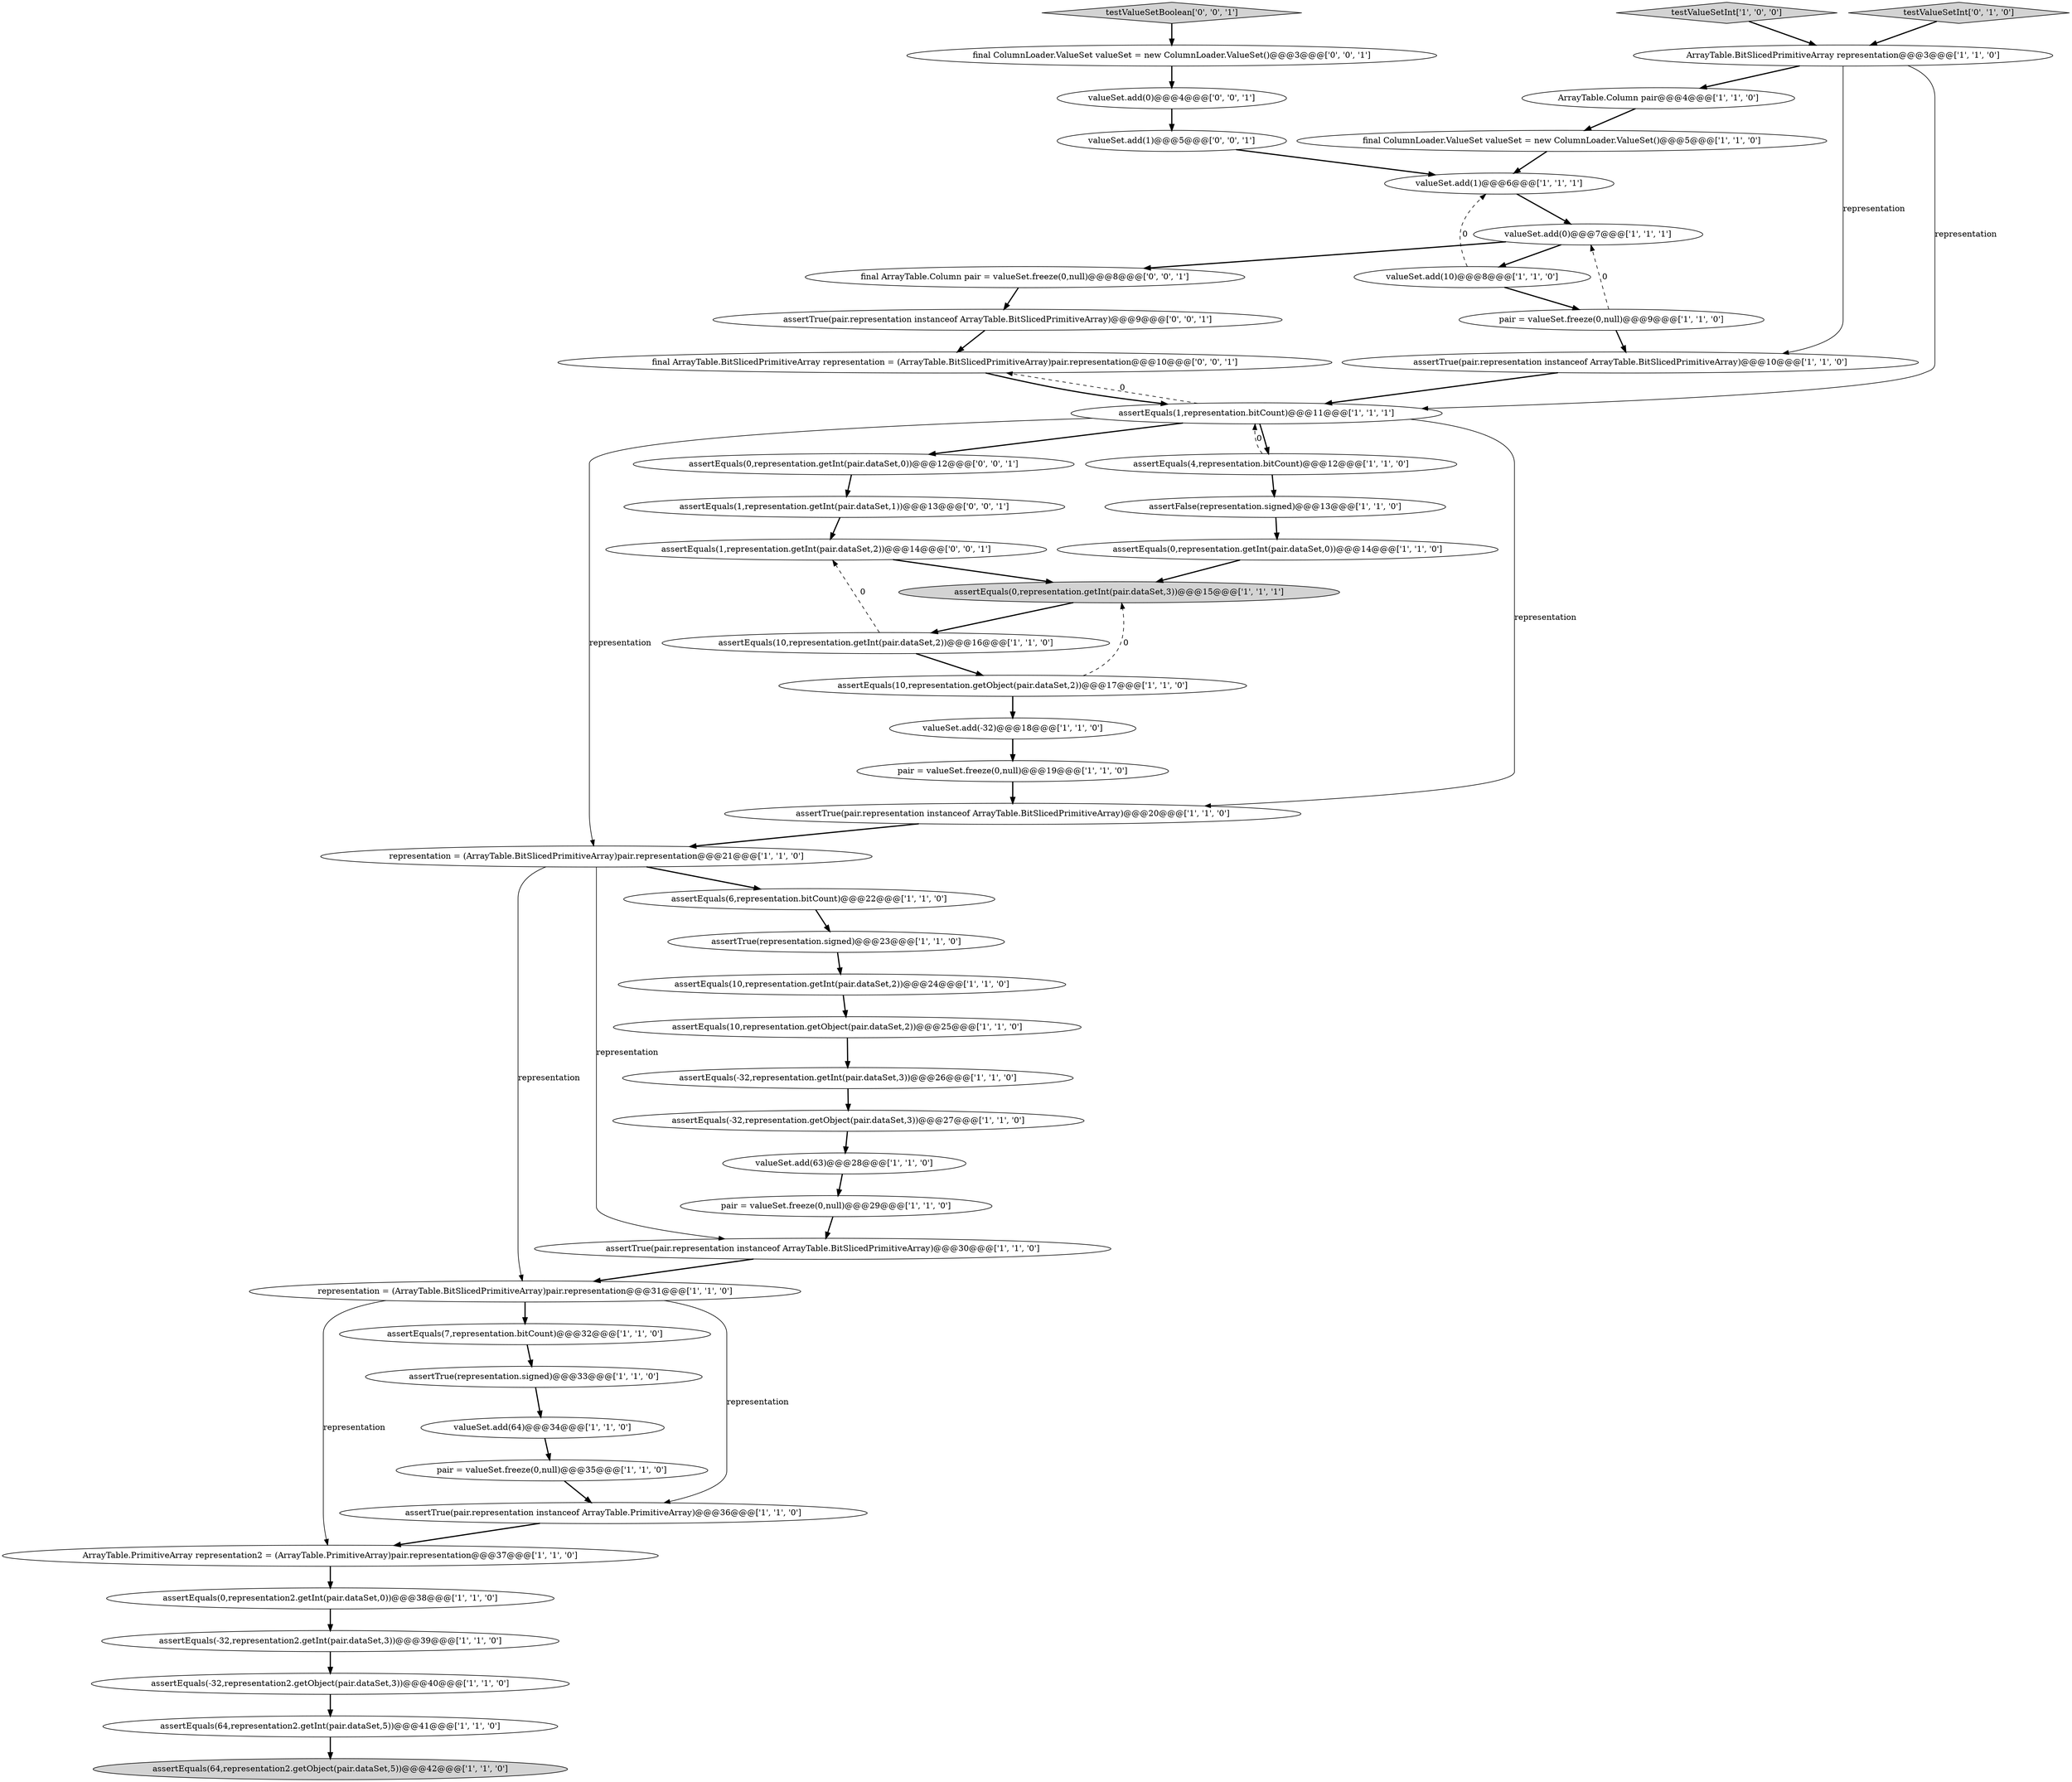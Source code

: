 digraph {
6 [style = filled, label = "final ColumnLoader.ValueSet valueSet = new ColumnLoader.ValueSet()@@@5@@@['1', '1', '0']", fillcolor = white, shape = ellipse image = "AAA0AAABBB1BBB"];
7 [style = filled, label = "assertEquals(0,representation.getInt(pair.dataSet,3))@@@15@@@['1', '1', '1']", fillcolor = lightgray, shape = ellipse image = "AAA0AAABBB1BBB"];
3 [style = filled, label = "assertEquals(-32,representation.getObject(pair.dataSet,3))@@@27@@@['1', '1', '0']", fillcolor = white, shape = ellipse image = "AAA0AAABBB1BBB"];
17 [style = filled, label = "assertEquals(1,representation.bitCount)@@@11@@@['1', '1', '1']", fillcolor = white, shape = ellipse image = "AAA0AAABBB1BBB"];
42 [style = filled, label = "valueSet.add(0)@@@4@@@['0', '0', '1']", fillcolor = white, shape = ellipse image = "AAA0AAABBB3BBB"];
49 [style = filled, label = "assertEquals(0,representation.getInt(pair.dataSet,0))@@@12@@@['0', '0', '1']", fillcolor = white, shape = ellipse image = "AAA0AAABBB3BBB"];
9 [style = filled, label = "assertEquals(4,representation.bitCount)@@@12@@@['1', '1', '0']", fillcolor = white, shape = ellipse image = "AAA0AAABBB1BBB"];
21 [style = filled, label = "assertEquals(6,representation.bitCount)@@@22@@@['1', '1', '0']", fillcolor = white, shape = ellipse image = "AAA0AAABBB1BBB"];
51 [style = filled, label = "final ArrayTable.BitSlicedPrimitiveArray representation = (ArrayTable.BitSlicedPrimitiveArray)pair.representation@@@10@@@['0', '0', '1']", fillcolor = white, shape = ellipse image = "AAA0AAABBB3BBB"];
25 [style = filled, label = "assertEquals(7,representation.bitCount)@@@32@@@['1', '1', '0']", fillcolor = white, shape = ellipse image = "AAA0AAABBB1BBB"];
22 [style = filled, label = "pair = valueSet.freeze(0,null)@@@29@@@['1', '1', '0']", fillcolor = white, shape = ellipse image = "AAA0AAABBB1BBB"];
0 [style = filled, label = "assertEquals(0,representation.getInt(pair.dataSet,0))@@@14@@@['1', '1', '0']", fillcolor = white, shape = ellipse image = "AAA0AAABBB1BBB"];
31 [style = filled, label = "valueSet.add(0)@@@7@@@['1', '1', '1']", fillcolor = white, shape = ellipse image = "AAA0AAABBB1BBB"];
41 [style = filled, label = "testValueSetInt['0', '1', '0']", fillcolor = lightgray, shape = diamond image = "AAA0AAABBB2BBB"];
23 [style = filled, label = "ArrayTable.PrimitiveArray representation2 = (ArrayTable.PrimitiveArray)pair.representation@@@37@@@['1', '1', '0']", fillcolor = white, shape = ellipse image = "AAA0AAABBB1BBB"];
47 [style = filled, label = "assertEquals(1,representation.getInt(pair.dataSet,1))@@@13@@@['0', '0', '1']", fillcolor = white, shape = ellipse image = "AAA0AAABBB3BBB"];
13 [style = filled, label = "representation = (ArrayTable.BitSlicedPrimitiveArray)pair.representation@@@31@@@['1', '1', '0']", fillcolor = white, shape = ellipse image = "AAA0AAABBB1BBB"];
43 [style = filled, label = "final ColumnLoader.ValueSet valueSet = new ColumnLoader.ValueSet()@@@3@@@['0', '0', '1']", fillcolor = white, shape = ellipse image = "AAA0AAABBB3BBB"];
28 [style = filled, label = "ArrayTable.Column pair@@@4@@@['1', '1', '0']", fillcolor = white, shape = ellipse image = "AAA0AAABBB1BBB"];
46 [style = filled, label = "assertTrue(pair.representation instanceof ArrayTable.BitSlicedPrimitiveArray)@@@9@@@['0', '0', '1']", fillcolor = white, shape = ellipse image = "AAA0AAABBB3BBB"];
18 [style = filled, label = "assertEquals(-32,representation2.getObject(pair.dataSet,3))@@@40@@@['1', '1', '0']", fillcolor = white, shape = ellipse image = "AAA0AAABBB1BBB"];
1 [style = filled, label = "assertTrue(pair.representation instanceof ArrayTable.BitSlicedPrimitiveArray)@@@10@@@['1', '1', '0']", fillcolor = white, shape = ellipse image = "AAA0AAABBB1BBB"];
50 [style = filled, label = "valueSet.add(1)@@@5@@@['0', '0', '1']", fillcolor = white, shape = ellipse image = "AAA0AAABBB3BBB"];
5 [style = filled, label = "assertEquals(10,representation.getObject(pair.dataSet,2))@@@25@@@['1', '1', '0']", fillcolor = white, shape = ellipse image = "AAA0AAABBB1BBB"];
45 [style = filled, label = "final ArrayTable.Column pair = valueSet.freeze(0,null)@@@8@@@['0', '0', '1']", fillcolor = white, shape = ellipse image = "AAA0AAABBB3BBB"];
48 [style = filled, label = "testValueSetBoolean['0', '0', '1']", fillcolor = lightgray, shape = diamond image = "AAA0AAABBB3BBB"];
11 [style = filled, label = "valueSet.add(10)@@@8@@@['1', '1', '0']", fillcolor = white, shape = ellipse image = "AAA0AAABBB1BBB"];
19 [style = filled, label = "assertEquals(10,representation.getInt(pair.dataSet,2))@@@16@@@['1', '1', '0']", fillcolor = white, shape = ellipse image = "AAA0AAABBB1BBB"];
34 [style = filled, label = "representation = (ArrayTable.BitSlicedPrimitiveArray)pair.representation@@@21@@@['1', '1', '0']", fillcolor = white, shape = ellipse image = "AAA0AAABBB1BBB"];
38 [style = filled, label = "assertTrue(pair.representation instanceof ArrayTable.PrimitiveArray)@@@36@@@['1', '1', '0']", fillcolor = white, shape = ellipse image = "AAA0AAABBB1BBB"];
40 [style = filled, label = "valueSet.add(-32)@@@18@@@['1', '1', '0']", fillcolor = white, shape = ellipse image = "AAA0AAABBB1BBB"];
37 [style = filled, label = "ArrayTable.BitSlicedPrimitiveArray representation@@@3@@@['1', '1', '0']", fillcolor = white, shape = ellipse image = "AAA0AAABBB1BBB"];
29 [style = filled, label = "valueSet.add(1)@@@6@@@['1', '1', '1']", fillcolor = white, shape = ellipse image = "AAA0AAABBB1BBB"];
14 [style = filled, label = "assertTrue(representation.signed)@@@33@@@['1', '1', '0']", fillcolor = white, shape = ellipse image = "AAA0AAABBB1BBB"];
8 [style = filled, label = "pair = valueSet.freeze(0,null)@@@19@@@['1', '1', '0']", fillcolor = white, shape = ellipse image = "AAA0AAABBB1BBB"];
20 [style = filled, label = "assertTrue(pair.representation instanceof ArrayTable.BitSlicedPrimitiveArray)@@@30@@@['1', '1', '0']", fillcolor = white, shape = ellipse image = "AAA0AAABBB1BBB"];
10 [style = filled, label = "assertFalse(representation.signed)@@@13@@@['1', '1', '0']", fillcolor = white, shape = ellipse image = "AAA0AAABBB1BBB"];
27 [style = filled, label = "assertEquals(64,representation2.getObject(pair.dataSet,5))@@@42@@@['1', '1', '0']", fillcolor = lightgray, shape = ellipse image = "AAA0AAABBB1BBB"];
35 [style = filled, label = "assertEquals(-32,representation.getInt(pair.dataSet,3))@@@26@@@['1', '1', '0']", fillcolor = white, shape = ellipse image = "AAA0AAABBB1BBB"];
32 [style = filled, label = "pair = valueSet.freeze(0,null)@@@9@@@['1', '1', '0']", fillcolor = white, shape = ellipse image = "AAA0AAABBB1BBB"];
26 [style = filled, label = "assertEquals(-32,representation2.getInt(pair.dataSet,3))@@@39@@@['1', '1', '0']", fillcolor = white, shape = ellipse image = "AAA0AAABBB1BBB"];
44 [style = filled, label = "assertEquals(1,representation.getInt(pair.dataSet,2))@@@14@@@['0', '0', '1']", fillcolor = white, shape = ellipse image = "AAA0AAABBB3BBB"];
4 [style = filled, label = "pair = valueSet.freeze(0,null)@@@35@@@['1', '1', '0']", fillcolor = white, shape = ellipse image = "AAA0AAABBB1BBB"];
15 [style = filled, label = "valueSet.add(63)@@@28@@@['1', '1', '0']", fillcolor = white, shape = ellipse image = "AAA0AAABBB1BBB"];
24 [style = filled, label = "assertTrue(pair.representation instanceof ArrayTable.BitSlicedPrimitiveArray)@@@20@@@['1', '1', '0']", fillcolor = white, shape = ellipse image = "AAA0AAABBB1BBB"];
36 [style = filled, label = "assertEquals(64,representation2.getInt(pair.dataSet,5))@@@41@@@['1', '1', '0']", fillcolor = white, shape = ellipse image = "AAA0AAABBB1BBB"];
12 [style = filled, label = "assertEquals(10,representation.getObject(pair.dataSet,2))@@@17@@@['1', '1', '0']", fillcolor = white, shape = ellipse image = "AAA0AAABBB1BBB"];
33 [style = filled, label = "assertEquals(0,representation2.getInt(pair.dataSet,0))@@@38@@@['1', '1', '0']", fillcolor = white, shape = ellipse image = "AAA0AAABBB1BBB"];
2 [style = filled, label = "assertTrue(representation.signed)@@@23@@@['1', '1', '0']", fillcolor = white, shape = ellipse image = "AAA0AAABBB1BBB"];
16 [style = filled, label = "valueSet.add(64)@@@34@@@['1', '1', '0']", fillcolor = white, shape = ellipse image = "AAA0AAABBB1BBB"];
39 [style = filled, label = "assertEquals(10,representation.getInt(pair.dataSet,2))@@@24@@@['1', '1', '0']", fillcolor = white, shape = ellipse image = "AAA0AAABBB1BBB"];
30 [style = filled, label = "testValueSetInt['1', '0', '0']", fillcolor = lightgray, shape = diamond image = "AAA0AAABBB1BBB"];
14->16 [style = bold, label=""];
13->25 [style = bold, label=""];
50->29 [style = bold, label=""];
28->6 [style = bold, label=""];
13->23 [style = solid, label="representation"];
20->13 [style = bold, label=""];
37->28 [style = bold, label=""];
4->38 [style = bold, label=""];
42->50 [style = bold, label=""];
35->3 [style = bold, label=""];
17->24 [style = solid, label="representation"];
19->12 [style = bold, label=""];
39->5 [style = bold, label=""];
17->9 [style = bold, label=""];
29->31 [style = bold, label=""];
41->37 [style = bold, label=""];
43->42 [style = bold, label=""];
44->7 [style = bold, label=""];
11->29 [style = dashed, label="0"];
24->34 [style = bold, label=""];
38->23 [style = bold, label=""];
13->38 [style = solid, label="representation"];
11->32 [style = bold, label=""];
3->15 [style = bold, label=""];
18->36 [style = bold, label=""];
25->14 [style = bold, label=""];
34->13 [style = solid, label="representation"];
9->10 [style = bold, label=""];
30->37 [style = bold, label=""];
31->11 [style = bold, label=""];
6->29 [style = bold, label=""];
1->17 [style = bold, label=""];
21->2 [style = bold, label=""];
0->7 [style = bold, label=""];
15->22 [style = bold, label=""];
33->26 [style = bold, label=""];
49->47 [style = bold, label=""];
2->39 [style = bold, label=""];
19->44 [style = dashed, label="0"];
46->51 [style = bold, label=""];
17->51 [style = dashed, label="0"];
12->40 [style = bold, label=""];
23->33 [style = bold, label=""];
36->27 [style = bold, label=""];
22->20 [style = bold, label=""];
32->31 [style = dashed, label="0"];
17->49 [style = bold, label=""];
48->43 [style = bold, label=""];
34->20 [style = solid, label="representation"];
9->17 [style = dashed, label="0"];
32->1 [style = bold, label=""];
10->0 [style = bold, label=""];
51->17 [style = bold, label=""];
47->44 [style = bold, label=""];
37->17 [style = solid, label="representation"];
12->7 [style = dashed, label="0"];
45->46 [style = bold, label=""];
16->4 [style = bold, label=""];
37->1 [style = solid, label="representation"];
7->19 [style = bold, label=""];
31->45 [style = bold, label=""];
5->35 [style = bold, label=""];
17->34 [style = solid, label="representation"];
34->21 [style = bold, label=""];
40->8 [style = bold, label=""];
26->18 [style = bold, label=""];
8->24 [style = bold, label=""];
}
